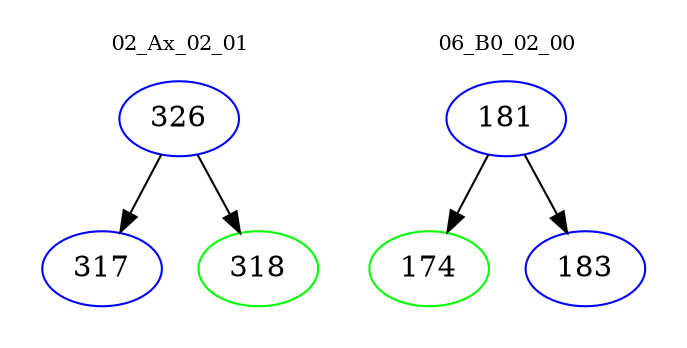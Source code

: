 digraph{
subgraph cluster_0 {
color = white
label = "02_Ax_02_01";
fontsize=10;
T0_326 [label="326", color="blue"]
T0_326 -> T0_317 [color="black"]
T0_317 [label="317", color="blue"]
T0_326 -> T0_318 [color="black"]
T0_318 [label="318", color="green"]
}
subgraph cluster_1 {
color = white
label = "06_B0_02_00";
fontsize=10;
T1_181 [label="181", color="blue"]
T1_181 -> T1_174 [color="black"]
T1_174 [label="174", color="green"]
T1_181 -> T1_183 [color="black"]
T1_183 [label="183", color="blue"]
}
}
